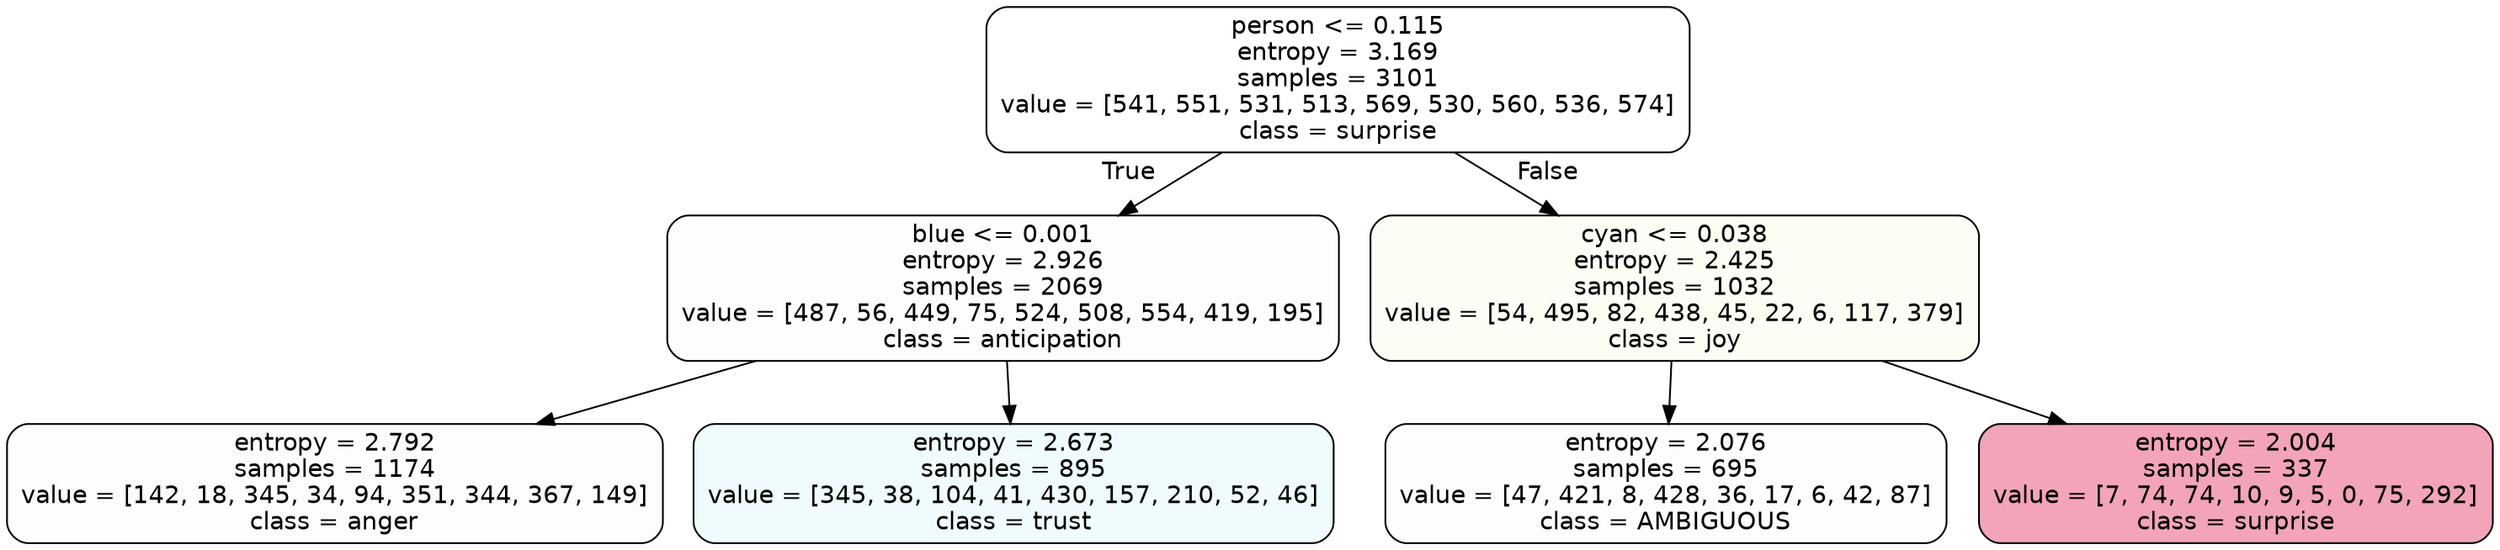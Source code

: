 digraph Tree {
node [shape=box, style="filled, rounded", color="black", fontname=helvetica] ;
edge [fontname=helvetica] ;
0 [label="person <= 0.115\nentropy = 3.169\nsamples = 3101\nvalue = [541, 551, 531, 513, 569, 530, 560, 536, 574]\nclass = surprise", fillcolor="#e5396400"] ;
1 [label="blue <= 0.001\nentropy = 2.926\nsamples = 2069\nvalue = [487, 56, 449, 75, 524, 508, 554, 419, 195]\nclass = anticipation", fillcolor="#8139e503"] ;
0 -> 1 [labeldistance=2.5, labelangle=45, headlabel="True"] ;
2 [label="entropy = 2.792\nsamples = 1174\nvalue = [142, 18, 345, 34, 94, 351, 344, 367, 149]\nclass = anger", fillcolor="#e539d703"] ;
1 -> 2 ;
3 [label="entropy = 2.673\nsamples = 895\nvalue = [345, 38, 104, 41, 430, 157, 210, 52, 46]\nclass = trust", fillcolor="#39d7e514"] ;
1 -> 3 ;
4 [label="cyan <= 0.038\nentropy = 2.425\nsamples = 1032\nvalue = [54, 495, 82, 438, 45, 22, 6, 117, 379]\nclass = joy", fillcolor="#d7e5390c"] ;
0 -> 4 [labeldistance=2.5, labelangle=-45, headlabel="False"] ;
5 [label="entropy = 2.076\nsamples = 695\nvalue = [47, 421, 8, 428, 36, 17, 6, 42, 87]\nclass = AMBIGUOUS", fillcolor="#39e58103"] ;
4 -> 5 ;
6 [label="entropy = 2.004\nsamples = 337\nvalue = [7, 74, 74, 10, 9, 5, 0, 75, 292]\nclass = surprise", fillcolor="#e5396475"] ;
4 -> 6 ;
}